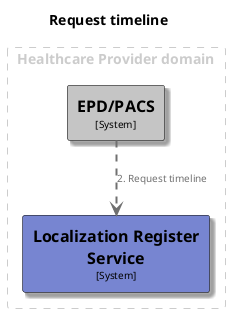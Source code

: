 @startuml
set separator none
title Request timeline

top to bottom direction

skinparam {
  arrowFontSize 10
  defaultTextAlignment center
  wrapWidth 200
  maxMessageSize 100
}

hide stereotype

skinparam rectangle<<EPDPACS>> {
  BackgroundColor #c5c5c5
  FontColor #000000
  BorderColor #000000
  shadowing true
}
skinparam rectangle<<LocalizationRegisterService>> {
  BackgroundColor #7785d1
  FontColor #000000
  BorderColor #000000
  shadowing true
}

rectangle "Healthcare Provider domain" <<group2>> as group2 {
  skinparam RectangleBorderColor<<group2>> #cccccc
  skinparam RectangleFontColor<<group2>> #cccccc
  skinparam RectangleBorderStyle<<group2>> dashed

  rectangle "==Localization Register Service\n<size:10>[System]</size>" <<LocalizationRegisterService>> as LocalizationRegisterService
  rectangle "==EPD/PACS\n<size:10>[System]</size>" <<EPDPACS>> as EPDPACS
}

EPDPACS .[#707070,thickness=2].> LocalizationRegisterService : "<color:#707070>2. Request timeline"
@enduml